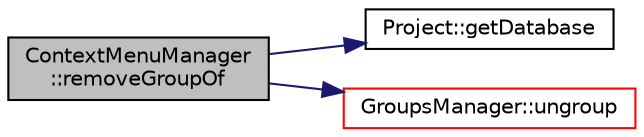 digraph "ContextMenuManager::removeGroupOf"
{
 // LATEX_PDF_SIZE
  edge [fontname="Helvetica",fontsize="10",labelfontname="Helvetica",labelfontsize="10"];
  node [fontname="Helvetica",fontsize="10",shape=record];
  rankdir="LR";
  Node1 [label="ContextMenuManager\l::removeGroupOf",height=0.2,width=0.4,color="black", fillcolor="grey75", style="filled", fontcolor="black",tooltip=" "];
  Node1 -> Node2 [color="midnightblue",fontsize="10",style="solid",fontname="Helvetica"];
  Node2 [label="Project::getDatabase",height=0.2,width=0.4,color="black", fillcolor="white", style="filled",URL="$class_project.html#a6d94d817c1233702908c063886bb5701",tooltip=" "];
  Node1 -> Node3 [color="midnightblue",fontsize="10",style="solid",fontname="Helvetica"];
  Node3 [label="GroupsManager::ungroup",height=0.2,width=0.4,color="red", fillcolor="white", style="filled",URL="$namespace_groups_manager.html#ab262024260dcb1a060e7756e1e315e1c",tooltip=" "];
}
